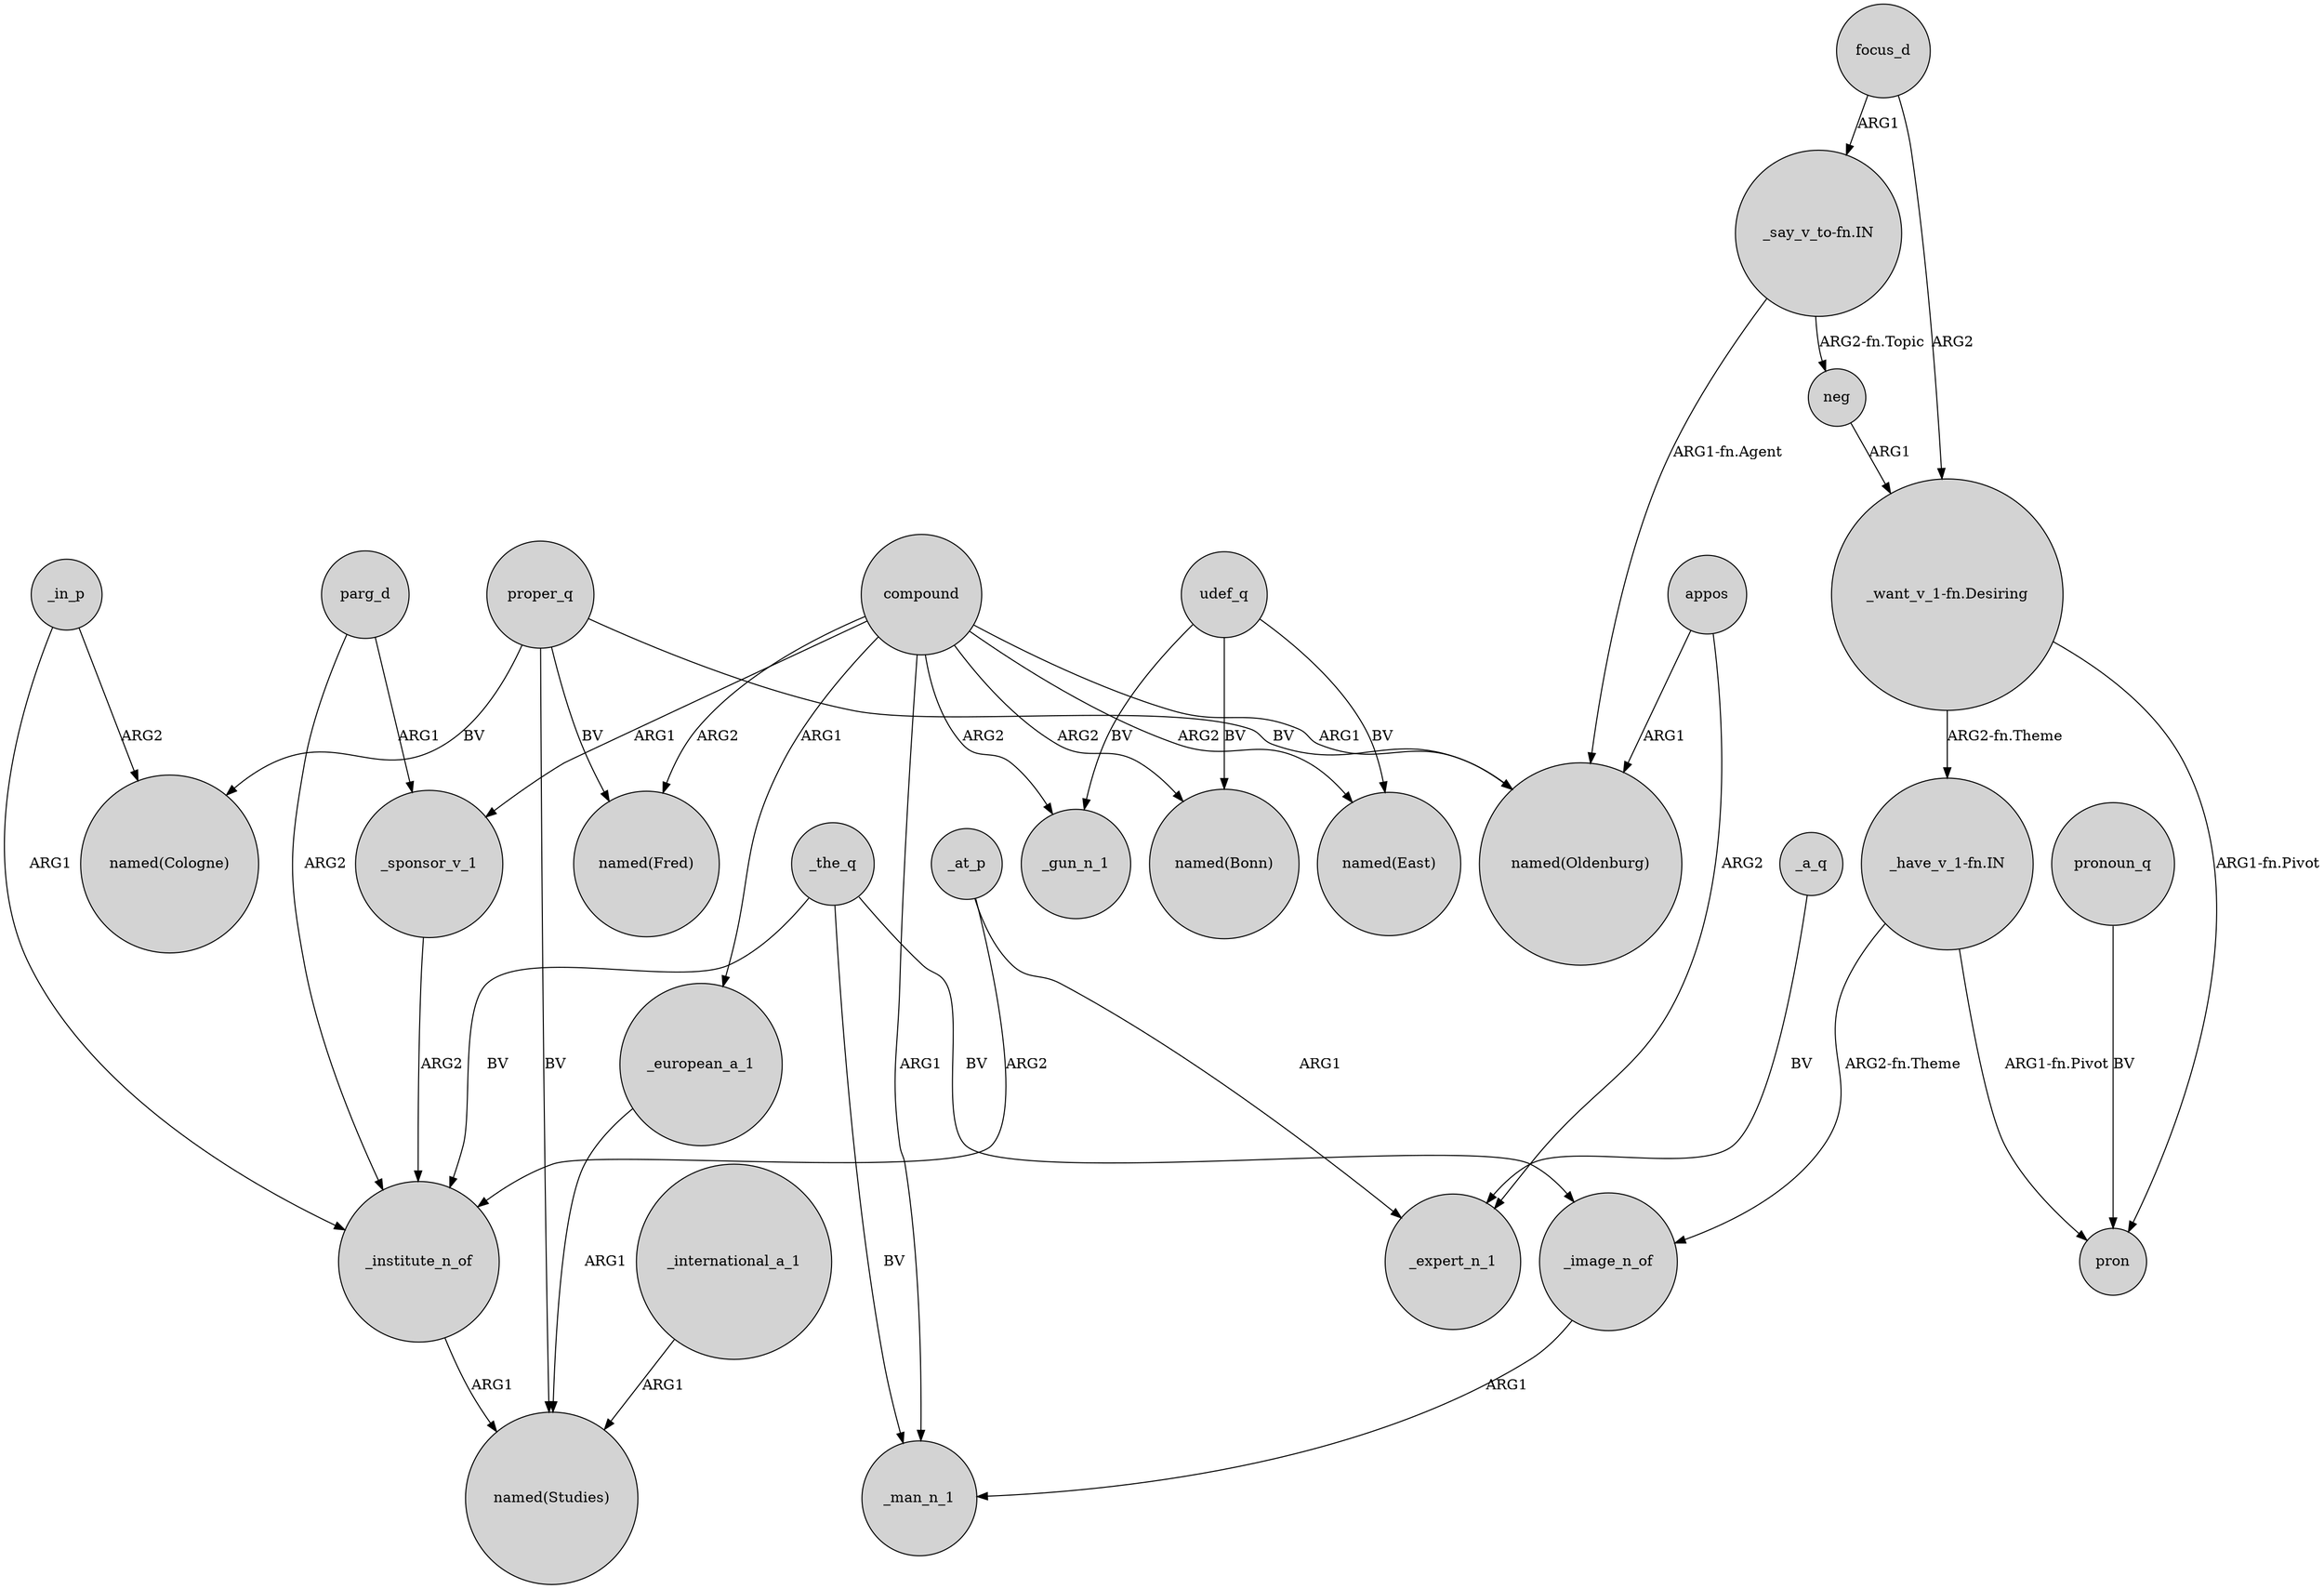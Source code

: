 digraph {
	node [shape=circle style=filled]
	_sponsor_v_1 -> _institute_n_of [label=ARG2]
	_the_q -> _institute_n_of [label=BV]
	_the_q -> _man_n_1 [label=BV]
	compound -> _man_n_1 [label=ARG1]
	appos -> _expert_n_1 [label=ARG2]
	compound -> "named(Oldenburg)" [label=ARG1]
	_in_p -> _institute_n_of [label=ARG1]
	proper_q -> "named(Cologne)" [label=BV]
	compound -> _european_a_1 [label=ARG1]
	compound -> _gun_n_1 [label=ARG2]
	"_want_v_1-fn.Desiring" -> pron [label="ARG1-fn.Pivot"]
	appos -> "named(Oldenburg)" [label=ARG1]
	_in_p -> "named(Cologne)" [label=ARG2]
	udef_q -> "named(Bonn)" [label=BV]
	udef_q -> "named(East)" [label=BV]
	"_have_v_1-fn.IN" -> pron [label="ARG1-fn.Pivot"]
	_the_q -> _image_n_of [label=BV]
	"_say_v_to-fn.IN" -> "named(Oldenburg)" [label="ARG1-fn.Agent"]
	_institute_n_of -> "named(Studies)" [label=ARG1]
	"_have_v_1-fn.IN" -> _image_n_of [label="ARG2-fn.Theme"]
	parg_d -> _sponsor_v_1 [label=ARG1]
	"_want_v_1-fn.Desiring" -> "_have_v_1-fn.IN" [label="ARG2-fn.Theme"]
	proper_q -> "named(Oldenburg)" [label=BV]
	pronoun_q -> pron [label=BV]
	_at_p -> _institute_n_of [label=ARG2]
	focus_d -> "_want_v_1-fn.Desiring" [label=ARG2]
	udef_q -> _gun_n_1 [label=BV]
	_european_a_1 -> "named(Studies)" [label=ARG1]
	_at_p -> _expert_n_1 [label=ARG1]
	proper_q -> "named(Fred)" [label=BV]
	parg_d -> _institute_n_of [label=ARG2]
	_image_n_of -> _man_n_1 [label=ARG1]
	_international_a_1 -> "named(Studies)" [label=ARG1]
	_a_q -> _expert_n_1 [label=BV]
	compound -> "named(Fred)" [label=ARG2]
	"_say_v_to-fn.IN" -> neg [label="ARG2-fn.Topic"]
	compound -> _sponsor_v_1 [label=ARG1]
	compound -> "named(Bonn)" [label=ARG2]
	neg -> "_want_v_1-fn.Desiring" [label=ARG1]
	compound -> "named(East)" [label=ARG2]
	focus_d -> "_say_v_to-fn.IN" [label=ARG1]
	proper_q -> "named(Studies)" [label=BV]
}
